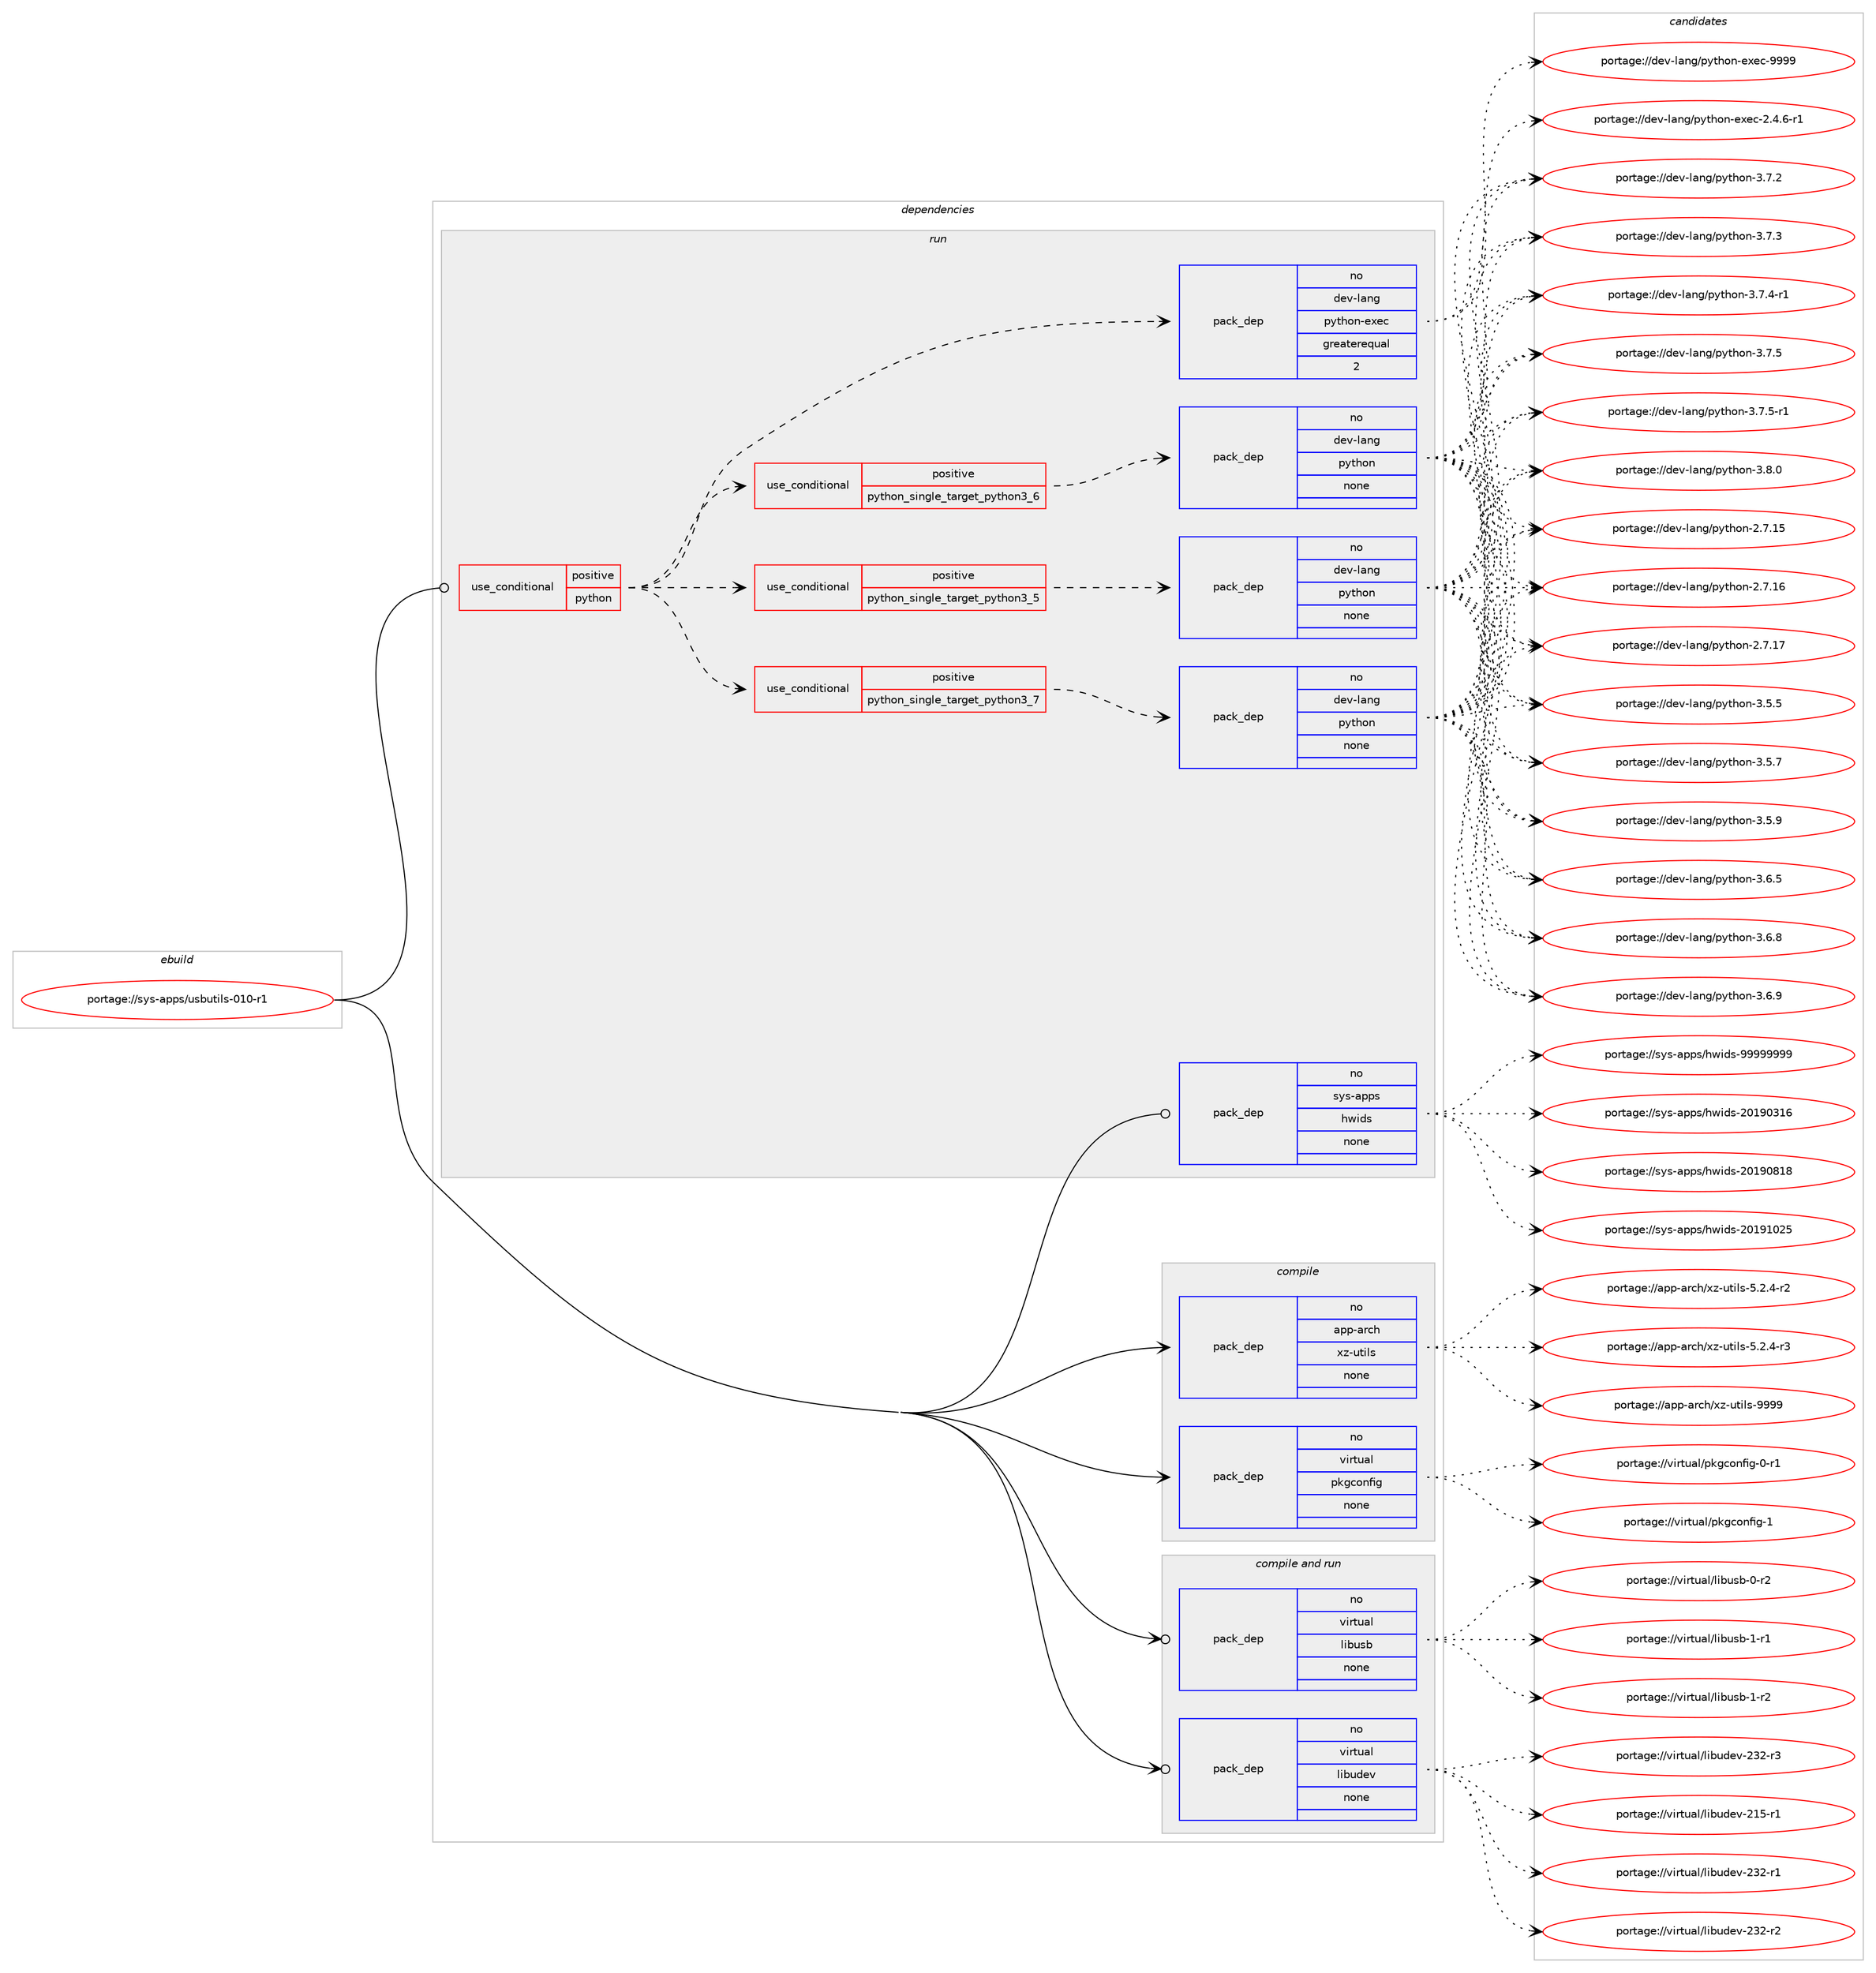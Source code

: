 digraph prolog {

# *************
# Graph options
# *************

newrank=true;
concentrate=true;
compound=true;
graph [rankdir=LR,fontname=Helvetica,fontsize=10,ranksep=1.5];#, ranksep=2.5, nodesep=0.2];
edge  [arrowhead=vee];
node  [fontname=Helvetica,fontsize=10];

# **********
# The ebuild
# **********

subgraph cluster_leftcol {
color=gray;
rank=same;
label=<<i>ebuild</i>>;
id [label="portage://sys-apps/usbutils-010-r1", color=red, width=4, href="../sys-apps/usbutils-010-r1.svg"];
}

# ****************
# The dependencies
# ****************

subgraph cluster_midcol {
color=gray;
label=<<i>dependencies</i>>;
subgraph cluster_compile {
fillcolor="#eeeeee";
style=filled;
label=<<i>compile</i>>;
subgraph pack304827 {
dependency411955 [label=<<TABLE BORDER="0" CELLBORDER="1" CELLSPACING="0" CELLPADDING="4" WIDTH="220"><TR><TD ROWSPAN="6" CELLPADDING="30">pack_dep</TD></TR><TR><TD WIDTH="110">no</TD></TR><TR><TD>app-arch</TD></TR><TR><TD>xz-utils</TD></TR><TR><TD>none</TD></TR><TR><TD></TD></TR></TABLE>>, shape=none, color=blue];
}
id:e -> dependency411955:w [weight=20,style="solid",arrowhead="vee"];
subgraph pack304828 {
dependency411956 [label=<<TABLE BORDER="0" CELLBORDER="1" CELLSPACING="0" CELLPADDING="4" WIDTH="220"><TR><TD ROWSPAN="6" CELLPADDING="30">pack_dep</TD></TR><TR><TD WIDTH="110">no</TD></TR><TR><TD>virtual</TD></TR><TR><TD>pkgconfig</TD></TR><TR><TD>none</TD></TR><TR><TD></TD></TR></TABLE>>, shape=none, color=blue];
}
id:e -> dependency411956:w [weight=20,style="solid",arrowhead="vee"];
}
subgraph cluster_compileandrun {
fillcolor="#eeeeee";
style=filled;
label=<<i>compile and run</i>>;
subgraph pack304829 {
dependency411957 [label=<<TABLE BORDER="0" CELLBORDER="1" CELLSPACING="0" CELLPADDING="4" WIDTH="220"><TR><TD ROWSPAN="6" CELLPADDING="30">pack_dep</TD></TR><TR><TD WIDTH="110">no</TD></TR><TR><TD>virtual</TD></TR><TR><TD>libudev</TD></TR><TR><TD>none</TD></TR><TR><TD></TD></TR></TABLE>>, shape=none, color=blue];
}
id:e -> dependency411957:w [weight=20,style="solid",arrowhead="odotvee"];
subgraph pack304830 {
dependency411958 [label=<<TABLE BORDER="0" CELLBORDER="1" CELLSPACING="0" CELLPADDING="4" WIDTH="220"><TR><TD ROWSPAN="6" CELLPADDING="30">pack_dep</TD></TR><TR><TD WIDTH="110">no</TD></TR><TR><TD>virtual</TD></TR><TR><TD>libusb</TD></TR><TR><TD>none</TD></TR><TR><TD></TD></TR></TABLE>>, shape=none, color=blue];
}
id:e -> dependency411958:w [weight=20,style="solid",arrowhead="odotvee"];
}
subgraph cluster_run {
fillcolor="#eeeeee";
style=filled;
label=<<i>run</i>>;
subgraph cond100249 {
dependency411959 [label=<<TABLE BORDER="0" CELLBORDER="1" CELLSPACING="0" CELLPADDING="4"><TR><TD ROWSPAN="3" CELLPADDING="10">use_conditional</TD></TR><TR><TD>positive</TD></TR><TR><TD>python</TD></TR></TABLE>>, shape=none, color=red];
subgraph cond100250 {
dependency411960 [label=<<TABLE BORDER="0" CELLBORDER="1" CELLSPACING="0" CELLPADDING="4"><TR><TD ROWSPAN="3" CELLPADDING="10">use_conditional</TD></TR><TR><TD>positive</TD></TR><TR><TD>python_single_target_python3_5</TD></TR></TABLE>>, shape=none, color=red];
subgraph pack304831 {
dependency411961 [label=<<TABLE BORDER="0" CELLBORDER="1" CELLSPACING="0" CELLPADDING="4" WIDTH="220"><TR><TD ROWSPAN="6" CELLPADDING="30">pack_dep</TD></TR><TR><TD WIDTH="110">no</TD></TR><TR><TD>dev-lang</TD></TR><TR><TD>python</TD></TR><TR><TD>none</TD></TR><TR><TD></TD></TR></TABLE>>, shape=none, color=blue];
}
dependency411960:e -> dependency411961:w [weight=20,style="dashed",arrowhead="vee"];
}
dependency411959:e -> dependency411960:w [weight=20,style="dashed",arrowhead="vee"];
subgraph cond100251 {
dependency411962 [label=<<TABLE BORDER="0" CELLBORDER="1" CELLSPACING="0" CELLPADDING="4"><TR><TD ROWSPAN="3" CELLPADDING="10">use_conditional</TD></TR><TR><TD>positive</TD></TR><TR><TD>python_single_target_python3_6</TD></TR></TABLE>>, shape=none, color=red];
subgraph pack304832 {
dependency411963 [label=<<TABLE BORDER="0" CELLBORDER="1" CELLSPACING="0" CELLPADDING="4" WIDTH="220"><TR><TD ROWSPAN="6" CELLPADDING="30">pack_dep</TD></TR><TR><TD WIDTH="110">no</TD></TR><TR><TD>dev-lang</TD></TR><TR><TD>python</TD></TR><TR><TD>none</TD></TR><TR><TD></TD></TR></TABLE>>, shape=none, color=blue];
}
dependency411962:e -> dependency411963:w [weight=20,style="dashed",arrowhead="vee"];
}
dependency411959:e -> dependency411962:w [weight=20,style="dashed",arrowhead="vee"];
subgraph cond100252 {
dependency411964 [label=<<TABLE BORDER="0" CELLBORDER="1" CELLSPACING="0" CELLPADDING="4"><TR><TD ROWSPAN="3" CELLPADDING="10">use_conditional</TD></TR><TR><TD>positive</TD></TR><TR><TD>python_single_target_python3_7</TD></TR></TABLE>>, shape=none, color=red];
subgraph pack304833 {
dependency411965 [label=<<TABLE BORDER="0" CELLBORDER="1" CELLSPACING="0" CELLPADDING="4" WIDTH="220"><TR><TD ROWSPAN="6" CELLPADDING="30">pack_dep</TD></TR><TR><TD WIDTH="110">no</TD></TR><TR><TD>dev-lang</TD></TR><TR><TD>python</TD></TR><TR><TD>none</TD></TR><TR><TD></TD></TR></TABLE>>, shape=none, color=blue];
}
dependency411964:e -> dependency411965:w [weight=20,style="dashed",arrowhead="vee"];
}
dependency411959:e -> dependency411964:w [weight=20,style="dashed",arrowhead="vee"];
subgraph pack304834 {
dependency411966 [label=<<TABLE BORDER="0" CELLBORDER="1" CELLSPACING="0" CELLPADDING="4" WIDTH="220"><TR><TD ROWSPAN="6" CELLPADDING="30">pack_dep</TD></TR><TR><TD WIDTH="110">no</TD></TR><TR><TD>dev-lang</TD></TR><TR><TD>python-exec</TD></TR><TR><TD>greaterequal</TD></TR><TR><TD>2</TD></TR></TABLE>>, shape=none, color=blue];
}
dependency411959:e -> dependency411966:w [weight=20,style="dashed",arrowhead="vee"];
}
id:e -> dependency411959:w [weight=20,style="solid",arrowhead="odot"];
subgraph pack304835 {
dependency411967 [label=<<TABLE BORDER="0" CELLBORDER="1" CELLSPACING="0" CELLPADDING="4" WIDTH="220"><TR><TD ROWSPAN="6" CELLPADDING="30">pack_dep</TD></TR><TR><TD WIDTH="110">no</TD></TR><TR><TD>sys-apps</TD></TR><TR><TD>hwids</TD></TR><TR><TD>none</TD></TR><TR><TD></TD></TR></TABLE>>, shape=none, color=blue];
}
id:e -> dependency411967:w [weight=20,style="solid",arrowhead="odot"];
}
}

# **************
# The candidates
# **************

subgraph cluster_choices {
rank=same;
color=gray;
label=<<i>candidates</i>>;

subgraph choice304827 {
color=black;
nodesep=1;
choiceportage9711211245971149910447120122451171161051081154553465046524511450 [label="portage://app-arch/xz-utils-5.2.4-r2", color=red, width=4,href="../app-arch/xz-utils-5.2.4-r2.svg"];
choiceportage9711211245971149910447120122451171161051081154553465046524511451 [label="portage://app-arch/xz-utils-5.2.4-r3", color=red, width=4,href="../app-arch/xz-utils-5.2.4-r3.svg"];
choiceportage9711211245971149910447120122451171161051081154557575757 [label="portage://app-arch/xz-utils-9999", color=red, width=4,href="../app-arch/xz-utils-9999.svg"];
dependency411955:e -> choiceportage9711211245971149910447120122451171161051081154553465046524511450:w [style=dotted,weight="100"];
dependency411955:e -> choiceportage9711211245971149910447120122451171161051081154553465046524511451:w [style=dotted,weight="100"];
dependency411955:e -> choiceportage9711211245971149910447120122451171161051081154557575757:w [style=dotted,weight="100"];
}
subgraph choice304828 {
color=black;
nodesep=1;
choiceportage11810511411611797108471121071039911111010210510345484511449 [label="portage://virtual/pkgconfig-0-r1", color=red, width=4,href="../virtual/pkgconfig-0-r1.svg"];
choiceportage1181051141161179710847112107103991111101021051034549 [label="portage://virtual/pkgconfig-1", color=red, width=4,href="../virtual/pkgconfig-1.svg"];
dependency411956:e -> choiceportage11810511411611797108471121071039911111010210510345484511449:w [style=dotted,weight="100"];
dependency411956:e -> choiceportage1181051141161179710847112107103991111101021051034549:w [style=dotted,weight="100"];
}
subgraph choice304829 {
color=black;
nodesep=1;
choiceportage118105114116117971084710810598117100101118455049534511449 [label="portage://virtual/libudev-215-r1", color=red, width=4,href="../virtual/libudev-215-r1.svg"];
choiceportage118105114116117971084710810598117100101118455051504511449 [label="portage://virtual/libudev-232-r1", color=red, width=4,href="../virtual/libudev-232-r1.svg"];
choiceportage118105114116117971084710810598117100101118455051504511450 [label="portage://virtual/libudev-232-r2", color=red, width=4,href="../virtual/libudev-232-r2.svg"];
choiceportage118105114116117971084710810598117100101118455051504511451 [label="portage://virtual/libudev-232-r3", color=red, width=4,href="../virtual/libudev-232-r3.svg"];
dependency411957:e -> choiceportage118105114116117971084710810598117100101118455049534511449:w [style=dotted,weight="100"];
dependency411957:e -> choiceportage118105114116117971084710810598117100101118455051504511449:w [style=dotted,weight="100"];
dependency411957:e -> choiceportage118105114116117971084710810598117100101118455051504511450:w [style=dotted,weight="100"];
dependency411957:e -> choiceportage118105114116117971084710810598117100101118455051504511451:w [style=dotted,weight="100"];
}
subgraph choice304830 {
color=black;
nodesep=1;
choiceportage1181051141161179710847108105981171159845484511450 [label="portage://virtual/libusb-0-r2", color=red, width=4,href="../virtual/libusb-0-r2.svg"];
choiceportage1181051141161179710847108105981171159845494511449 [label="portage://virtual/libusb-1-r1", color=red, width=4,href="../virtual/libusb-1-r1.svg"];
choiceportage1181051141161179710847108105981171159845494511450 [label="portage://virtual/libusb-1-r2", color=red, width=4,href="../virtual/libusb-1-r2.svg"];
dependency411958:e -> choiceportage1181051141161179710847108105981171159845484511450:w [style=dotted,weight="100"];
dependency411958:e -> choiceportage1181051141161179710847108105981171159845494511449:w [style=dotted,weight="100"];
dependency411958:e -> choiceportage1181051141161179710847108105981171159845494511450:w [style=dotted,weight="100"];
}
subgraph choice304831 {
color=black;
nodesep=1;
choiceportage10010111845108971101034711212111610411111045504655464953 [label="portage://dev-lang/python-2.7.15", color=red, width=4,href="../dev-lang/python-2.7.15.svg"];
choiceportage10010111845108971101034711212111610411111045504655464954 [label="portage://dev-lang/python-2.7.16", color=red, width=4,href="../dev-lang/python-2.7.16.svg"];
choiceportage10010111845108971101034711212111610411111045504655464955 [label="portage://dev-lang/python-2.7.17", color=red, width=4,href="../dev-lang/python-2.7.17.svg"];
choiceportage100101118451089711010347112121116104111110455146534653 [label="portage://dev-lang/python-3.5.5", color=red, width=4,href="../dev-lang/python-3.5.5.svg"];
choiceportage100101118451089711010347112121116104111110455146534655 [label="portage://dev-lang/python-3.5.7", color=red, width=4,href="../dev-lang/python-3.5.7.svg"];
choiceportage100101118451089711010347112121116104111110455146534657 [label="portage://dev-lang/python-3.5.9", color=red, width=4,href="../dev-lang/python-3.5.9.svg"];
choiceportage100101118451089711010347112121116104111110455146544653 [label="portage://dev-lang/python-3.6.5", color=red, width=4,href="../dev-lang/python-3.6.5.svg"];
choiceportage100101118451089711010347112121116104111110455146544656 [label="portage://dev-lang/python-3.6.8", color=red, width=4,href="../dev-lang/python-3.6.8.svg"];
choiceportage100101118451089711010347112121116104111110455146544657 [label="portage://dev-lang/python-3.6.9", color=red, width=4,href="../dev-lang/python-3.6.9.svg"];
choiceportage100101118451089711010347112121116104111110455146554650 [label="portage://dev-lang/python-3.7.2", color=red, width=4,href="../dev-lang/python-3.7.2.svg"];
choiceportage100101118451089711010347112121116104111110455146554651 [label="portage://dev-lang/python-3.7.3", color=red, width=4,href="../dev-lang/python-3.7.3.svg"];
choiceportage1001011184510897110103471121211161041111104551465546524511449 [label="portage://dev-lang/python-3.7.4-r1", color=red, width=4,href="../dev-lang/python-3.7.4-r1.svg"];
choiceportage100101118451089711010347112121116104111110455146554653 [label="portage://dev-lang/python-3.7.5", color=red, width=4,href="../dev-lang/python-3.7.5.svg"];
choiceportage1001011184510897110103471121211161041111104551465546534511449 [label="portage://dev-lang/python-3.7.5-r1", color=red, width=4,href="../dev-lang/python-3.7.5-r1.svg"];
choiceportage100101118451089711010347112121116104111110455146564648 [label="portage://dev-lang/python-3.8.0", color=red, width=4,href="../dev-lang/python-3.8.0.svg"];
dependency411961:e -> choiceportage10010111845108971101034711212111610411111045504655464953:w [style=dotted,weight="100"];
dependency411961:e -> choiceportage10010111845108971101034711212111610411111045504655464954:w [style=dotted,weight="100"];
dependency411961:e -> choiceportage10010111845108971101034711212111610411111045504655464955:w [style=dotted,weight="100"];
dependency411961:e -> choiceportage100101118451089711010347112121116104111110455146534653:w [style=dotted,weight="100"];
dependency411961:e -> choiceportage100101118451089711010347112121116104111110455146534655:w [style=dotted,weight="100"];
dependency411961:e -> choiceportage100101118451089711010347112121116104111110455146534657:w [style=dotted,weight="100"];
dependency411961:e -> choiceportage100101118451089711010347112121116104111110455146544653:w [style=dotted,weight="100"];
dependency411961:e -> choiceportage100101118451089711010347112121116104111110455146544656:w [style=dotted,weight="100"];
dependency411961:e -> choiceportage100101118451089711010347112121116104111110455146544657:w [style=dotted,weight="100"];
dependency411961:e -> choiceportage100101118451089711010347112121116104111110455146554650:w [style=dotted,weight="100"];
dependency411961:e -> choiceportage100101118451089711010347112121116104111110455146554651:w [style=dotted,weight="100"];
dependency411961:e -> choiceportage1001011184510897110103471121211161041111104551465546524511449:w [style=dotted,weight="100"];
dependency411961:e -> choiceportage100101118451089711010347112121116104111110455146554653:w [style=dotted,weight="100"];
dependency411961:e -> choiceportage1001011184510897110103471121211161041111104551465546534511449:w [style=dotted,weight="100"];
dependency411961:e -> choiceportage100101118451089711010347112121116104111110455146564648:w [style=dotted,weight="100"];
}
subgraph choice304832 {
color=black;
nodesep=1;
choiceportage10010111845108971101034711212111610411111045504655464953 [label="portage://dev-lang/python-2.7.15", color=red, width=4,href="../dev-lang/python-2.7.15.svg"];
choiceportage10010111845108971101034711212111610411111045504655464954 [label="portage://dev-lang/python-2.7.16", color=red, width=4,href="../dev-lang/python-2.7.16.svg"];
choiceportage10010111845108971101034711212111610411111045504655464955 [label="portage://dev-lang/python-2.7.17", color=red, width=4,href="../dev-lang/python-2.7.17.svg"];
choiceportage100101118451089711010347112121116104111110455146534653 [label="portage://dev-lang/python-3.5.5", color=red, width=4,href="../dev-lang/python-3.5.5.svg"];
choiceportage100101118451089711010347112121116104111110455146534655 [label="portage://dev-lang/python-3.5.7", color=red, width=4,href="../dev-lang/python-3.5.7.svg"];
choiceportage100101118451089711010347112121116104111110455146534657 [label="portage://dev-lang/python-3.5.9", color=red, width=4,href="../dev-lang/python-3.5.9.svg"];
choiceportage100101118451089711010347112121116104111110455146544653 [label="portage://dev-lang/python-3.6.5", color=red, width=4,href="../dev-lang/python-3.6.5.svg"];
choiceportage100101118451089711010347112121116104111110455146544656 [label="portage://dev-lang/python-3.6.8", color=red, width=4,href="../dev-lang/python-3.6.8.svg"];
choiceportage100101118451089711010347112121116104111110455146544657 [label="portage://dev-lang/python-3.6.9", color=red, width=4,href="../dev-lang/python-3.6.9.svg"];
choiceportage100101118451089711010347112121116104111110455146554650 [label="portage://dev-lang/python-3.7.2", color=red, width=4,href="../dev-lang/python-3.7.2.svg"];
choiceportage100101118451089711010347112121116104111110455146554651 [label="portage://dev-lang/python-3.7.3", color=red, width=4,href="../dev-lang/python-3.7.3.svg"];
choiceportage1001011184510897110103471121211161041111104551465546524511449 [label="portage://dev-lang/python-3.7.4-r1", color=red, width=4,href="../dev-lang/python-3.7.4-r1.svg"];
choiceportage100101118451089711010347112121116104111110455146554653 [label="portage://dev-lang/python-3.7.5", color=red, width=4,href="../dev-lang/python-3.7.5.svg"];
choiceportage1001011184510897110103471121211161041111104551465546534511449 [label="portage://dev-lang/python-3.7.5-r1", color=red, width=4,href="../dev-lang/python-3.7.5-r1.svg"];
choiceportage100101118451089711010347112121116104111110455146564648 [label="portage://dev-lang/python-3.8.0", color=red, width=4,href="../dev-lang/python-3.8.0.svg"];
dependency411963:e -> choiceportage10010111845108971101034711212111610411111045504655464953:w [style=dotted,weight="100"];
dependency411963:e -> choiceportage10010111845108971101034711212111610411111045504655464954:w [style=dotted,weight="100"];
dependency411963:e -> choiceportage10010111845108971101034711212111610411111045504655464955:w [style=dotted,weight="100"];
dependency411963:e -> choiceportage100101118451089711010347112121116104111110455146534653:w [style=dotted,weight="100"];
dependency411963:e -> choiceportage100101118451089711010347112121116104111110455146534655:w [style=dotted,weight="100"];
dependency411963:e -> choiceportage100101118451089711010347112121116104111110455146534657:w [style=dotted,weight="100"];
dependency411963:e -> choiceportage100101118451089711010347112121116104111110455146544653:w [style=dotted,weight="100"];
dependency411963:e -> choiceportage100101118451089711010347112121116104111110455146544656:w [style=dotted,weight="100"];
dependency411963:e -> choiceportage100101118451089711010347112121116104111110455146544657:w [style=dotted,weight="100"];
dependency411963:e -> choiceportage100101118451089711010347112121116104111110455146554650:w [style=dotted,weight="100"];
dependency411963:e -> choiceportage100101118451089711010347112121116104111110455146554651:w [style=dotted,weight="100"];
dependency411963:e -> choiceportage1001011184510897110103471121211161041111104551465546524511449:w [style=dotted,weight="100"];
dependency411963:e -> choiceportage100101118451089711010347112121116104111110455146554653:w [style=dotted,weight="100"];
dependency411963:e -> choiceportage1001011184510897110103471121211161041111104551465546534511449:w [style=dotted,weight="100"];
dependency411963:e -> choiceportage100101118451089711010347112121116104111110455146564648:w [style=dotted,weight="100"];
}
subgraph choice304833 {
color=black;
nodesep=1;
choiceportage10010111845108971101034711212111610411111045504655464953 [label="portage://dev-lang/python-2.7.15", color=red, width=4,href="../dev-lang/python-2.7.15.svg"];
choiceportage10010111845108971101034711212111610411111045504655464954 [label="portage://dev-lang/python-2.7.16", color=red, width=4,href="../dev-lang/python-2.7.16.svg"];
choiceportage10010111845108971101034711212111610411111045504655464955 [label="portage://dev-lang/python-2.7.17", color=red, width=4,href="../dev-lang/python-2.7.17.svg"];
choiceportage100101118451089711010347112121116104111110455146534653 [label="portage://dev-lang/python-3.5.5", color=red, width=4,href="../dev-lang/python-3.5.5.svg"];
choiceportage100101118451089711010347112121116104111110455146534655 [label="portage://dev-lang/python-3.5.7", color=red, width=4,href="../dev-lang/python-3.5.7.svg"];
choiceportage100101118451089711010347112121116104111110455146534657 [label="portage://dev-lang/python-3.5.9", color=red, width=4,href="../dev-lang/python-3.5.9.svg"];
choiceportage100101118451089711010347112121116104111110455146544653 [label="portage://dev-lang/python-3.6.5", color=red, width=4,href="../dev-lang/python-3.6.5.svg"];
choiceportage100101118451089711010347112121116104111110455146544656 [label="portage://dev-lang/python-3.6.8", color=red, width=4,href="../dev-lang/python-3.6.8.svg"];
choiceportage100101118451089711010347112121116104111110455146544657 [label="portage://dev-lang/python-3.6.9", color=red, width=4,href="../dev-lang/python-3.6.9.svg"];
choiceportage100101118451089711010347112121116104111110455146554650 [label="portage://dev-lang/python-3.7.2", color=red, width=4,href="../dev-lang/python-3.7.2.svg"];
choiceportage100101118451089711010347112121116104111110455146554651 [label="portage://dev-lang/python-3.7.3", color=red, width=4,href="../dev-lang/python-3.7.3.svg"];
choiceportage1001011184510897110103471121211161041111104551465546524511449 [label="portage://dev-lang/python-3.7.4-r1", color=red, width=4,href="../dev-lang/python-3.7.4-r1.svg"];
choiceportage100101118451089711010347112121116104111110455146554653 [label="portage://dev-lang/python-3.7.5", color=red, width=4,href="../dev-lang/python-3.7.5.svg"];
choiceportage1001011184510897110103471121211161041111104551465546534511449 [label="portage://dev-lang/python-3.7.5-r1", color=red, width=4,href="../dev-lang/python-3.7.5-r1.svg"];
choiceportage100101118451089711010347112121116104111110455146564648 [label="portage://dev-lang/python-3.8.0", color=red, width=4,href="../dev-lang/python-3.8.0.svg"];
dependency411965:e -> choiceportage10010111845108971101034711212111610411111045504655464953:w [style=dotted,weight="100"];
dependency411965:e -> choiceportage10010111845108971101034711212111610411111045504655464954:w [style=dotted,weight="100"];
dependency411965:e -> choiceportage10010111845108971101034711212111610411111045504655464955:w [style=dotted,weight="100"];
dependency411965:e -> choiceportage100101118451089711010347112121116104111110455146534653:w [style=dotted,weight="100"];
dependency411965:e -> choiceportage100101118451089711010347112121116104111110455146534655:w [style=dotted,weight="100"];
dependency411965:e -> choiceportage100101118451089711010347112121116104111110455146534657:w [style=dotted,weight="100"];
dependency411965:e -> choiceportage100101118451089711010347112121116104111110455146544653:w [style=dotted,weight="100"];
dependency411965:e -> choiceportage100101118451089711010347112121116104111110455146544656:w [style=dotted,weight="100"];
dependency411965:e -> choiceportage100101118451089711010347112121116104111110455146544657:w [style=dotted,weight="100"];
dependency411965:e -> choiceportage100101118451089711010347112121116104111110455146554650:w [style=dotted,weight="100"];
dependency411965:e -> choiceportage100101118451089711010347112121116104111110455146554651:w [style=dotted,weight="100"];
dependency411965:e -> choiceportage1001011184510897110103471121211161041111104551465546524511449:w [style=dotted,weight="100"];
dependency411965:e -> choiceportage100101118451089711010347112121116104111110455146554653:w [style=dotted,weight="100"];
dependency411965:e -> choiceportage1001011184510897110103471121211161041111104551465546534511449:w [style=dotted,weight="100"];
dependency411965:e -> choiceportage100101118451089711010347112121116104111110455146564648:w [style=dotted,weight="100"];
}
subgraph choice304834 {
color=black;
nodesep=1;
choiceportage10010111845108971101034711212111610411111045101120101994550465246544511449 [label="portage://dev-lang/python-exec-2.4.6-r1", color=red, width=4,href="../dev-lang/python-exec-2.4.6-r1.svg"];
choiceportage10010111845108971101034711212111610411111045101120101994557575757 [label="portage://dev-lang/python-exec-9999", color=red, width=4,href="../dev-lang/python-exec-9999.svg"];
dependency411966:e -> choiceportage10010111845108971101034711212111610411111045101120101994550465246544511449:w [style=dotted,weight="100"];
dependency411966:e -> choiceportage10010111845108971101034711212111610411111045101120101994557575757:w [style=dotted,weight="100"];
}
subgraph choice304835 {
color=black;
nodesep=1;
choiceportage115121115459711211211547104119105100115455048495748514954 [label="portage://sys-apps/hwids-20190316", color=red, width=4,href="../sys-apps/hwids-20190316.svg"];
choiceportage115121115459711211211547104119105100115455048495748564956 [label="portage://sys-apps/hwids-20190818", color=red, width=4,href="../sys-apps/hwids-20190818.svg"];
choiceportage115121115459711211211547104119105100115455048495749485053 [label="portage://sys-apps/hwids-20191025", color=red, width=4,href="../sys-apps/hwids-20191025.svg"];
choiceportage115121115459711211211547104119105100115455757575757575757 [label="portage://sys-apps/hwids-99999999", color=red, width=4,href="../sys-apps/hwids-99999999.svg"];
dependency411967:e -> choiceportage115121115459711211211547104119105100115455048495748514954:w [style=dotted,weight="100"];
dependency411967:e -> choiceportage115121115459711211211547104119105100115455048495748564956:w [style=dotted,weight="100"];
dependency411967:e -> choiceportage115121115459711211211547104119105100115455048495749485053:w [style=dotted,weight="100"];
dependency411967:e -> choiceportage115121115459711211211547104119105100115455757575757575757:w [style=dotted,weight="100"];
}
}

}
